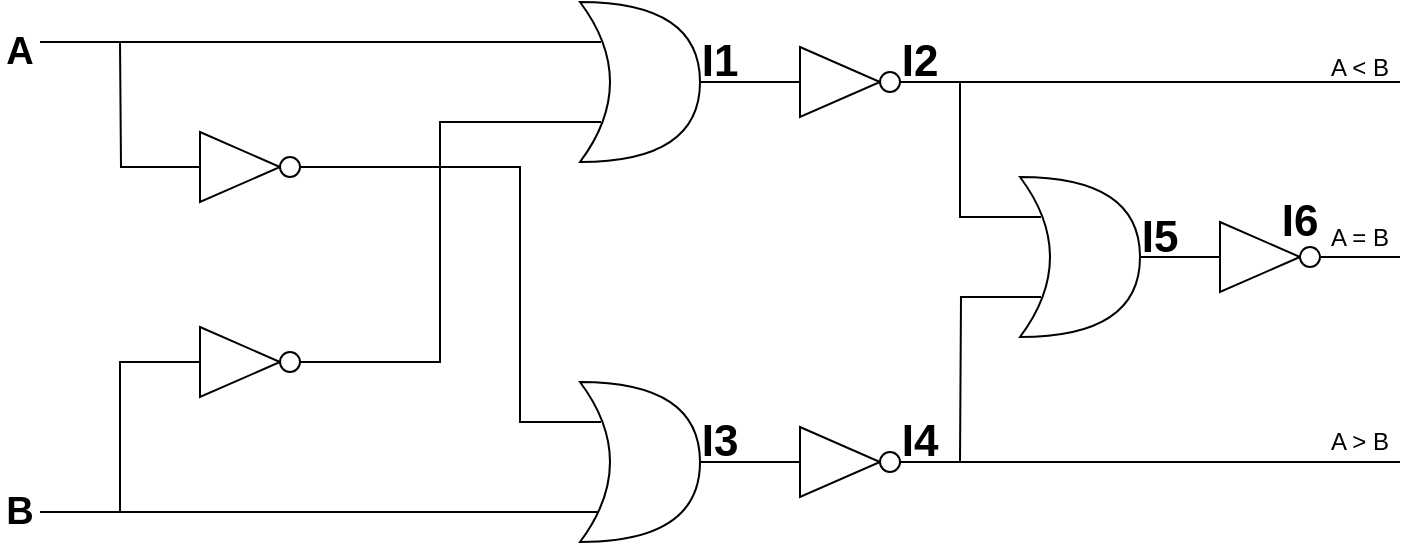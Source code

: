 <mxfile version="20.6.0" type="device"><diagram id="DN50EGUBVt9f-XsoHKz-" name="Page-1"><mxGraphModel dx="538" dy="796" grid="1" gridSize="10" guides="1" tooltips="1" connect="1" arrows="1" fold="1" page="1" pageScale="1" pageWidth="827" pageHeight="1169" math="0" shadow="0"><root><mxCell id="0"/><mxCell id="1" parent="0"/><mxCell id="w02Tyu6QyvwPOrvGYQNX-39" style="edgeStyle=orthogonalEdgeStyle;rounded=0;orthogonalLoop=1;jettySize=auto;html=1;endArrow=none;endFill=0;entryX=0.175;entryY=0.25;entryDx=0;entryDy=0;entryPerimeter=0;" edge="1" parent="1" source="w02Tyu6QyvwPOrvGYQNX-1" target="w02Tyu6QyvwPOrvGYQNX-36"><mxGeometry relative="1" as="geometry"><Array as="points"><mxPoint x="190" y="430"/><mxPoint x="190" y="430"/></Array></mxGeometry></mxCell><mxCell id="w02Tyu6QyvwPOrvGYQNX-1" value="&lt;font style=&quot;font-size: 19px;&quot;&gt;&lt;b&gt;A&lt;/b&gt;&lt;/font&gt;" style="text;html=1;strokeColor=none;fillColor=none;align=center;verticalAlign=middle;whiteSpace=wrap;rounded=0;" vertex="1" parent="1"><mxGeometry x="100" y="420" width="20" height="30" as="geometry"/></mxCell><mxCell id="w02Tyu6QyvwPOrvGYQNX-44" style="edgeStyle=orthogonalEdgeStyle;rounded=0;orthogonalLoop=1;jettySize=auto;html=1;endArrow=none;endFill=0;" edge="1" parent="1" source="w02Tyu6QyvwPOrvGYQNX-2"><mxGeometry relative="1" as="geometry"><mxPoint x="400" y="665" as="targetPoint"/><Array as="points"><mxPoint x="330" y="665"/><mxPoint x="330" y="665"/></Array></mxGeometry></mxCell><mxCell id="w02Tyu6QyvwPOrvGYQNX-2" value="&lt;font style=&quot;font-size: 19px;&quot;&gt;&lt;b&gt;B&lt;/b&gt;&lt;/font&gt;" style="text;html=1;strokeColor=none;fillColor=none;align=center;verticalAlign=middle;whiteSpace=wrap;rounded=0;" vertex="1" parent="1"><mxGeometry x="100" y="650" width="20" height="30" as="geometry"/></mxCell><mxCell id="w02Tyu6QyvwPOrvGYQNX-46" style="edgeStyle=orthogonalEdgeStyle;rounded=0;orthogonalLoop=1;jettySize=auto;html=1;endArrow=none;endFill=0;" edge="1" parent="1" source="w02Tyu6QyvwPOrvGYQNX-9"><mxGeometry relative="1" as="geometry"><mxPoint x="190" y="665" as="targetPoint"/><Array as="points"><mxPoint x="160" y="590"/><mxPoint x="160" y="665"/></Array></mxGeometry></mxCell><mxCell id="w02Tyu6QyvwPOrvGYQNX-9" value="" style="triangle;whiteSpace=wrap;html=1;fontSize=19;" vertex="1" parent="1"><mxGeometry x="200" y="572.5" width="40" height="35" as="geometry"/></mxCell><mxCell id="w02Tyu6QyvwPOrvGYQNX-48" style="edgeStyle=orthogonalEdgeStyle;rounded=0;orthogonalLoop=1;jettySize=auto;html=1;endArrow=none;endFill=0;entryX=0.175;entryY=0.75;entryDx=0;entryDy=0;entryPerimeter=0;" edge="1" parent="1" source="w02Tyu6QyvwPOrvGYQNX-10" target="w02Tyu6QyvwPOrvGYQNX-36"><mxGeometry relative="1" as="geometry"><Array as="points"><mxPoint x="320" y="590"/><mxPoint x="320" y="470"/></Array></mxGeometry></mxCell><mxCell id="w02Tyu6QyvwPOrvGYQNX-10" value="" style="ellipse;whiteSpace=wrap;html=1;fontSize=19;" vertex="1" parent="1"><mxGeometry x="240" y="585" width="10" height="10" as="geometry"/></mxCell><mxCell id="w02Tyu6QyvwPOrvGYQNX-41" style="edgeStyle=orthogonalEdgeStyle;rounded=0;orthogonalLoop=1;jettySize=auto;html=1;endArrow=none;endFill=0;" edge="1" parent="1" source="w02Tyu6QyvwPOrvGYQNX-33"><mxGeometry relative="1" as="geometry"><mxPoint x="160" y="430" as="targetPoint"/></mxGeometry></mxCell><mxCell id="w02Tyu6QyvwPOrvGYQNX-33" value="" style="triangle;whiteSpace=wrap;html=1;fontSize=19;" vertex="1" parent="1"><mxGeometry x="200" y="475" width="40" height="35" as="geometry"/></mxCell><mxCell id="w02Tyu6QyvwPOrvGYQNX-49" style="edgeStyle=orthogonalEdgeStyle;rounded=0;orthogonalLoop=1;jettySize=auto;html=1;endArrow=none;endFill=0;entryX=0.175;entryY=0.25;entryDx=0;entryDy=0;entryPerimeter=0;" edge="1" parent="1" source="w02Tyu6QyvwPOrvGYQNX-34" target="w02Tyu6QyvwPOrvGYQNX-45"><mxGeometry relative="1" as="geometry"><Array as="points"><mxPoint x="360" y="492"/><mxPoint x="360" y="620"/></Array></mxGeometry></mxCell><mxCell id="w02Tyu6QyvwPOrvGYQNX-34" value="" style="ellipse;whiteSpace=wrap;html=1;fontSize=19;" vertex="1" parent="1"><mxGeometry x="240" y="487.5" width="10" height="10" as="geometry"/></mxCell><mxCell id="w02Tyu6QyvwPOrvGYQNX-53" style="edgeStyle=orthogonalEdgeStyle;rounded=0;orthogonalLoop=1;jettySize=auto;html=1;endArrow=none;endFill=0;" edge="1" parent="1" source="w02Tyu6QyvwPOrvGYQNX-36" target="w02Tyu6QyvwPOrvGYQNX-51"><mxGeometry relative="1" as="geometry"/></mxCell><mxCell id="w02Tyu6QyvwPOrvGYQNX-36" value="" style="shape=xor;whiteSpace=wrap;html=1;fontSize=19;" vertex="1" parent="1"><mxGeometry x="390" y="410" width="60" height="80" as="geometry"/></mxCell><mxCell id="w02Tyu6QyvwPOrvGYQNX-56" style="edgeStyle=orthogonalEdgeStyle;rounded=0;orthogonalLoop=1;jettySize=auto;html=1;endArrow=none;endFill=0;" edge="1" parent="1" source="w02Tyu6QyvwPOrvGYQNX-45" target="w02Tyu6QyvwPOrvGYQNX-54"><mxGeometry relative="1" as="geometry"/></mxCell><mxCell id="w02Tyu6QyvwPOrvGYQNX-45" value="" style="shape=xor;whiteSpace=wrap;html=1;fontSize=19;" vertex="1" parent="1"><mxGeometry x="390" y="600" width="60" height="80" as="geometry"/></mxCell><mxCell id="w02Tyu6QyvwPOrvGYQNX-51" value="" style="triangle;whiteSpace=wrap;html=1;fontSize=19;" vertex="1" parent="1"><mxGeometry x="500" y="432.5" width="40" height="35" as="geometry"/></mxCell><mxCell id="w02Tyu6QyvwPOrvGYQNX-57" style="edgeStyle=orthogonalEdgeStyle;rounded=0;orthogonalLoop=1;jettySize=auto;html=1;endArrow=none;endFill=0;" edge="1" parent="1" source="w02Tyu6QyvwPOrvGYQNX-52"><mxGeometry relative="1" as="geometry"><mxPoint x="800" y="450" as="targetPoint"/></mxGeometry></mxCell><mxCell id="w02Tyu6QyvwPOrvGYQNX-52" value="" style="ellipse;whiteSpace=wrap;html=1;fontSize=19;" vertex="1" parent="1"><mxGeometry x="540" y="445" width="10" height="10" as="geometry"/></mxCell><mxCell id="w02Tyu6QyvwPOrvGYQNX-54" value="" style="triangle;whiteSpace=wrap;html=1;fontSize=19;" vertex="1" parent="1"><mxGeometry x="500" y="622.5" width="40" height="35" as="geometry"/></mxCell><mxCell id="w02Tyu6QyvwPOrvGYQNX-58" value="" style="edgeStyle=orthogonalEdgeStyle;rounded=0;orthogonalLoop=1;jettySize=auto;html=1;endArrow=none;endFill=0;" edge="1" parent="1" source="w02Tyu6QyvwPOrvGYQNX-54" target="w02Tyu6QyvwPOrvGYQNX-45"><mxGeometry relative="1" as="geometry"/></mxCell><mxCell id="w02Tyu6QyvwPOrvGYQNX-59" style="edgeStyle=orthogonalEdgeStyle;rounded=0;orthogonalLoop=1;jettySize=auto;html=1;endArrow=none;endFill=0;" edge="1" parent="1" source="w02Tyu6QyvwPOrvGYQNX-55"><mxGeometry relative="1" as="geometry"><mxPoint x="800" y="640" as="targetPoint"/></mxGeometry></mxCell><mxCell id="w02Tyu6QyvwPOrvGYQNX-55" value="" style="ellipse;whiteSpace=wrap;html=1;fontSize=19;" vertex="1" parent="1"><mxGeometry x="540" y="635" width="10" height="10" as="geometry"/></mxCell><mxCell id="w02Tyu6QyvwPOrvGYQNX-65" style="edgeStyle=orthogonalEdgeStyle;rounded=0;orthogonalLoop=1;jettySize=auto;html=1;endArrow=none;endFill=0;" edge="1" parent="1" source="w02Tyu6QyvwPOrvGYQNX-60" target="w02Tyu6QyvwPOrvGYQNX-61"><mxGeometry relative="1" as="geometry"/></mxCell><mxCell id="w02Tyu6QyvwPOrvGYQNX-66" style="edgeStyle=orthogonalEdgeStyle;rounded=0;orthogonalLoop=1;jettySize=auto;html=1;endArrow=none;endFill=0;exitX=0.175;exitY=0.25;exitDx=0;exitDy=0;exitPerimeter=0;" edge="1" parent="1" source="w02Tyu6QyvwPOrvGYQNX-60"><mxGeometry relative="1" as="geometry"><mxPoint x="570" y="450" as="targetPoint"/><Array as="points"><mxPoint x="580" y="518"/><mxPoint x="580" y="450"/></Array></mxGeometry></mxCell><mxCell id="w02Tyu6QyvwPOrvGYQNX-67" style="edgeStyle=orthogonalEdgeStyle;rounded=0;orthogonalLoop=1;jettySize=auto;html=1;endArrow=none;endFill=0;exitX=0.175;exitY=0.75;exitDx=0;exitDy=0;exitPerimeter=0;" edge="1" parent="1" source="w02Tyu6QyvwPOrvGYQNX-60"><mxGeometry relative="1" as="geometry"><mxPoint x="580" y="640" as="targetPoint"/></mxGeometry></mxCell><mxCell id="w02Tyu6QyvwPOrvGYQNX-60" value="" style="shape=xor;whiteSpace=wrap;html=1;" vertex="1" parent="1"><mxGeometry x="610" y="497.5" width="60" height="80" as="geometry"/></mxCell><mxCell id="w02Tyu6QyvwPOrvGYQNX-61" value="" style="triangle;whiteSpace=wrap;html=1;fontSize=19;" vertex="1" parent="1"><mxGeometry x="710" y="520" width="40" height="35" as="geometry"/></mxCell><mxCell id="w02Tyu6QyvwPOrvGYQNX-68" style="edgeStyle=orthogonalEdgeStyle;rounded=0;orthogonalLoop=1;jettySize=auto;html=1;endArrow=none;endFill=0;" edge="1" parent="1" source="w02Tyu6QyvwPOrvGYQNX-62"><mxGeometry relative="1" as="geometry"><mxPoint x="800.0" y="537.5" as="targetPoint"/></mxGeometry></mxCell><mxCell id="w02Tyu6QyvwPOrvGYQNX-62" value="" style="ellipse;whiteSpace=wrap;html=1;fontSize=19;" vertex="1" parent="1"><mxGeometry x="750" y="532.5" width="10" height="10" as="geometry"/></mxCell><mxCell id="w02Tyu6QyvwPOrvGYQNX-69" value="A &amp;lt; B" style="text;html=1;strokeColor=none;fillColor=none;align=center;verticalAlign=middle;whiteSpace=wrap;rounded=0;" vertex="1" parent="1"><mxGeometry x="760" y="435" width="40" height="15" as="geometry"/></mxCell><mxCell id="w02Tyu6QyvwPOrvGYQNX-70" value="A = B" style="text;html=1;strokeColor=none;fillColor=none;align=center;verticalAlign=middle;whiteSpace=wrap;rounded=0;" vertex="1" parent="1"><mxGeometry x="760" y="520" width="40" height="15" as="geometry"/></mxCell><mxCell id="w02Tyu6QyvwPOrvGYQNX-71" value="A &amp;gt; B" style="text;html=1;strokeColor=none;fillColor=none;align=center;verticalAlign=middle;whiteSpace=wrap;rounded=0;" vertex="1" parent="1"><mxGeometry x="760" y="622.5" width="40" height="15" as="geometry"/></mxCell><mxCell id="w02Tyu6QyvwPOrvGYQNX-72" value="&lt;b&gt;I1&lt;/b&gt;" style="text;html=1;strokeColor=none;fillColor=none;align=center;verticalAlign=middle;whiteSpace=wrap;rounded=0;fontSize=22;" vertex="1" parent="1"><mxGeometry x="450" y="430" width="20" height="20" as="geometry"/></mxCell><mxCell id="w02Tyu6QyvwPOrvGYQNX-73" value="&lt;b&gt;I2&lt;/b&gt;" style="text;html=1;strokeColor=none;fillColor=none;align=center;verticalAlign=middle;whiteSpace=wrap;rounded=0;fontSize=22;" vertex="1" parent="1"><mxGeometry x="550" y="430" width="20" height="20" as="geometry"/></mxCell><mxCell id="w02Tyu6QyvwPOrvGYQNX-76" value="&lt;b&gt;I3&lt;/b&gt;" style="text;html=1;strokeColor=none;fillColor=none;align=center;verticalAlign=middle;whiteSpace=wrap;rounded=0;fontSize=22;" vertex="1" parent="1"><mxGeometry x="450" y="620" width="20" height="20" as="geometry"/></mxCell><mxCell id="w02Tyu6QyvwPOrvGYQNX-77" value="&lt;b&gt;I4&lt;/b&gt;" style="text;html=1;strokeColor=none;fillColor=none;align=center;verticalAlign=middle;whiteSpace=wrap;rounded=0;fontSize=22;" vertex="1" parent="1"><mxGeometry x="550" y="620" width="20" height="20" as="geometry"/></mxCell><mxCell id="w02Tyu6QyvwPOrvGYQNX-78" value="&lt;b&gt;I5&lt;/b&gt;" style="text;html=1;strokeColor=none;fillColor=none;align=center;verticalAlign=middle;whiteSpace=wrap;rounded=0;fontSize=22;" vertex="1" parent="1"><mxGeometry x="670" y="517.5" width="20" height="20" as="geometry"/></mxCell><mxCell id="w02Tyu6QyvwPOrvGYQNX-79" value="&lt;b&gt;I6&lt;/b&gt;" style="text;html=1;strokeColor=none;fillColor=none;align=center;verticalAlign=middle;whiteSpace=wrap;rounded=0;fontSize=22;" vertex="1" parent="1"><mxGeometry x="740" y="510" width="20" height="20" as="geometry"/></mxCell></root></mxGraphModel></diagram></mxfile>